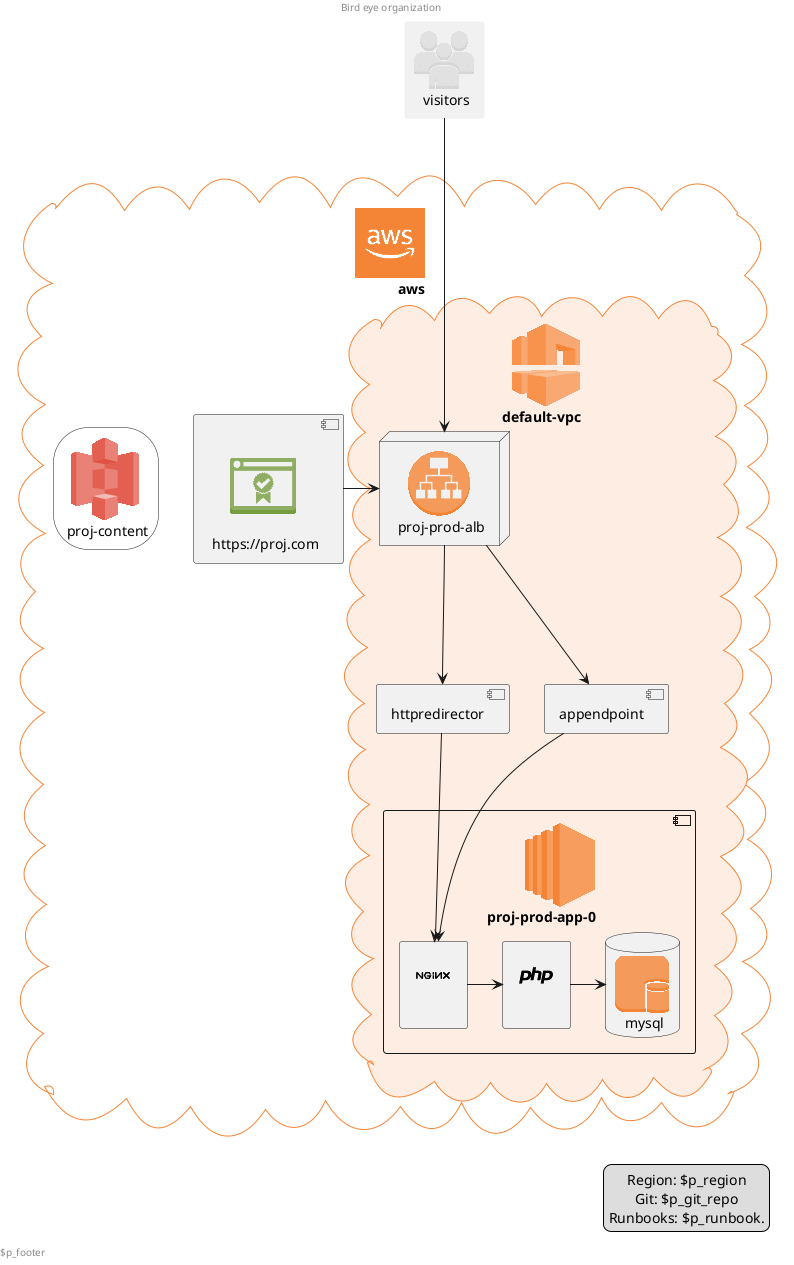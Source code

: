 @startuml Production Deployment


!include <aws/common>


!include <aws/Compute/AmazonEC2/AmazonEC2>
!include <aws/Compute/AmazonEC2/instance/instance>
!include <aws/Compute/AmazonEC2/instances/instances>
!include <aws/Compute/AmazonVPC/AmazonVPC>
!include <aws/General/AWScloud/AWScloud>
!include <aws/General/client/client>
!include <aws/General/users/users>
!include <aws/General/user/user>

!include <tupadr3/common>
!include <tupadr3/devicons/nginx>
!include <tupadr3/devicons/php>

!include <aws/Storage/AmazonS3/AmazonS3>
!include <aws/Storage/AmazonS3/bucket/bucket>
!include <aws/Storage/AmazonS3/bucketwithobjects/bucketwithobjects>
!include <aws/Storage/AmazonS3/object/object>

/' Inclusions for more detailed diagrams '/
!include <aws/Compute/AmazonEC2/DBoninstance/DBoninstance>
!include <aws/Compute/AmazonEC2/ElasticIPaddress/ElasticIPaddress>

!include <aws/Compute/ElasticLoadBalancing/ApplicationLoadBalancer/ApplicationLoadBalancer>
!include <aws/Compute/ElasticLoadBalancing/ClassicLoadbalancer/ClassicLoadbalancer>
!include <aws/Compute/ElasticLoadBalancing/ElasticLoadBalancing>
!include <aws/Database/AmazonRDS/AmazonRDS>
!include <aws/Database/AmazonRDS/MySQLDBinstance/MySQLDBinstance>
!include <aws/Database/AmazonRDS/MySQLinstancealternate/MySQLinstancealternate>
!include <aws/SDKs/PHP/PHP>
!include <aws/SecurityIdentityCompliance/ACM/certificatemanager/certificatemanager>

' Diagram related constants
!$p_header="Bird eye organization"
!$p_aws_id="aws"
!$p_project="proj"
!$p_fqdn="https://proj.com"
!$p_env="prod"
!$p_default_vpc="default-vpc"

' END

header "$p_header"

USERS(visitors, "visitors")

AWSCLOUD(aws, "$p_aws_id") {

    CERTIFICATEMANAGER(aws_acm_certificate, "$p_fqdn")

    AMAZONS3(appcontent, "$p_project-content")

    AMAZONVPC(appvpc, "$p_default_vpc") {

component httpredirector {
}

component appendpoint {
}


APPLICATIONLOADBALANCER(application_load_balancer, "$p_project-prod-alb")




AMAZONEC2(webserver, "$p_project-$p_env-app-0") {
    DEV_NGINX(nginx1, "")
    DEV_PHP(php1, "")
    DBONINSTANCE(db1, "mysql")
}

}

aws_acm_certificate -> application_load_balancer

visitors ---> application_load_balancer

application_load_balancer ---> httpredirector
application_load_balancer ---> appendpoint

httpredirector ---> nginx1
appendpoint ---> nginx1
nginx1 -> php1
php1 -> db1





legend right
  Region: $p_region
  Git: $p_git_repo
  Runbooks: $p_runbook.
endlegend

left footer $p_footer



@enduml
